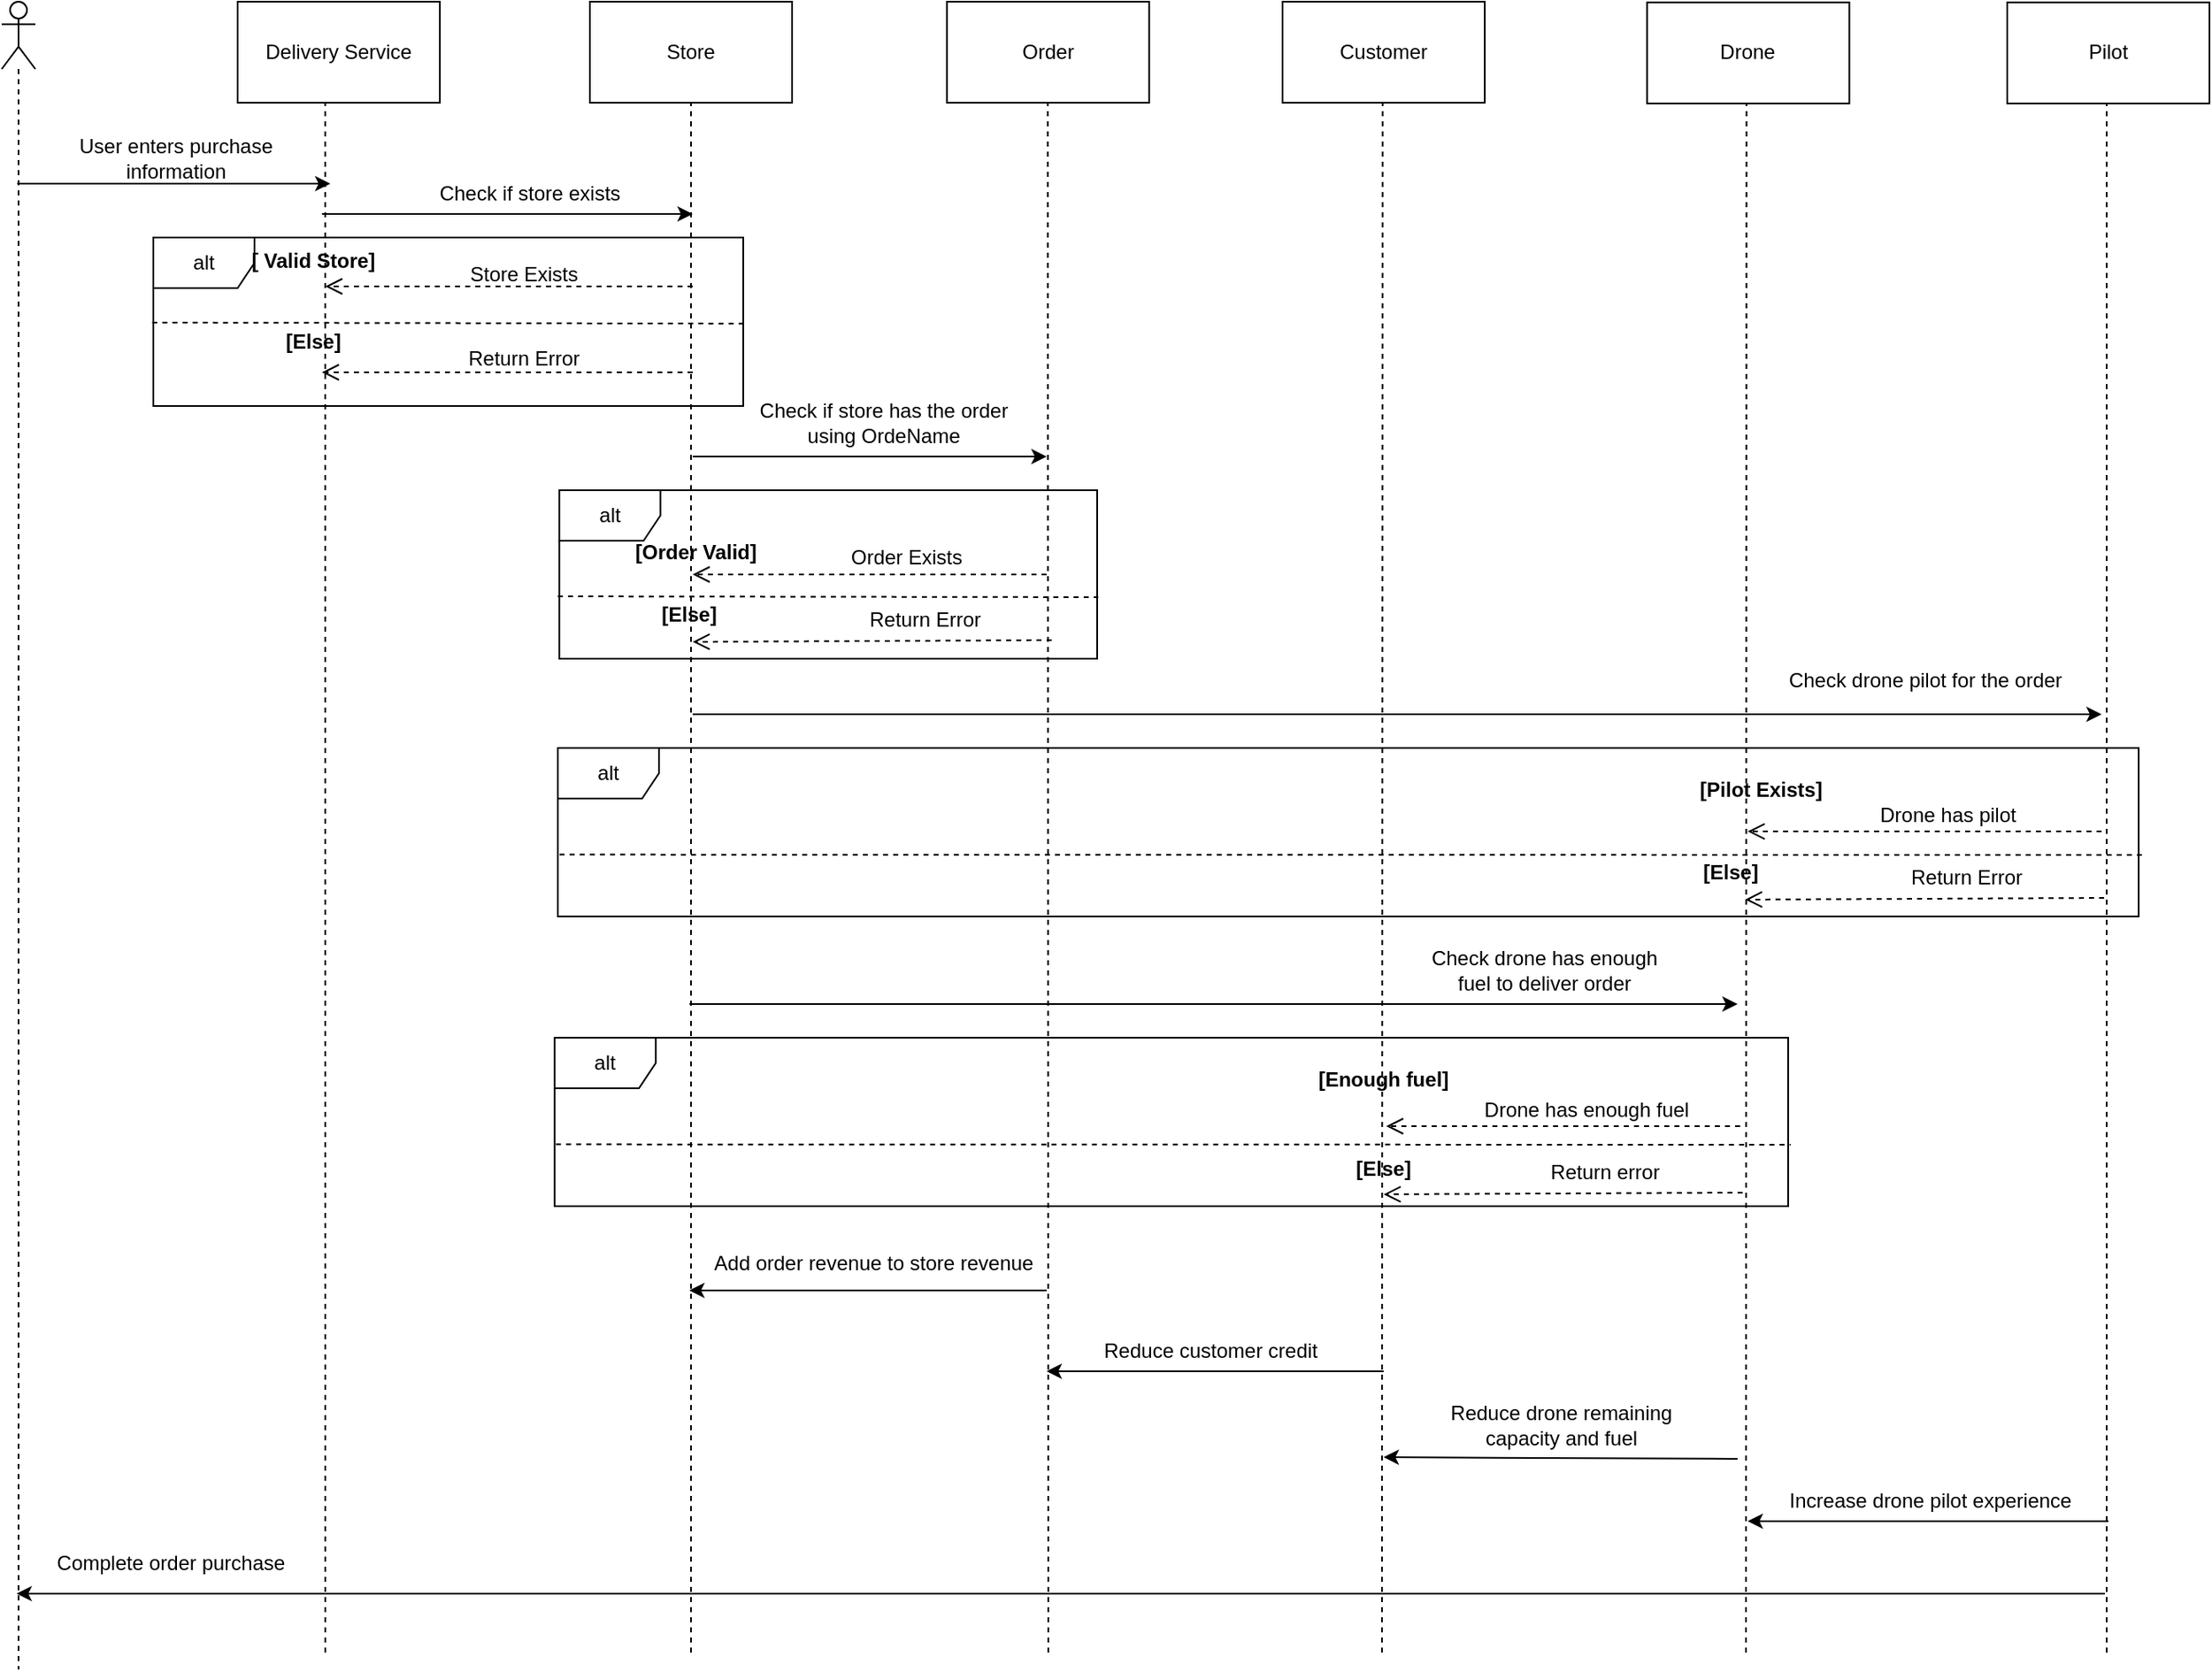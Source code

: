 <mxfile version="20.4.1" type="device"><diagram id="wyXpejQmPMlvIRf6XbL6" name="Page-1"><mxGraphModel dx="2470" dy="1090" grid="1" gridSize="10" guides="1" tooltips="1" connect="1" arrows="1" fold="1" page="0" pageScale="1" pageWidth="1169" pageHeight="827" math="0" shadow="0"><root><mxCell id="0"/><mxCell id="1" parent="0"/><mxCell id="9LQq77xbnOItUzWUzOGT-1" value="Store" style="rounded=0;whiteSpace=wrap;html=1;" vertex="1" parent="1"><mxGeometry x="249" y="160" width="120" height="60" as="geometry"/></mxCell><mxCell id="9LQq77xbnOItUzWUzOGT-2" value="Delivery Service" style="rounded=0;whiteSpace=wrap;html=1;" vertex="1" parent="1"><mxGeometry x="40" y="160" width="120" height="60" as="geometry"/></mxCell><mxCell id="9LQq77xbnOItUzWUzOGT-4" value="Customer" style="rounded=0;whiteSpace=wrap;html=1;" vertex="1" parent="1"><mxGeometry x="660" y="160" width="120" height="60" as="geometry"/></mxCell><mxCell id="9LQq77xbnOItUzWUzOGT-5" value="Drone" style="rounded=0;whiteSpace=wrap;html=1;" vertex="1" parent="1"><mxGeometry x="876.3" y="160.42" width="120" height="60" as="geometry"/></mxCell><mxCell id="9LQq77xbnOItUzWUzOGT-6" value="" style="shape=umlLifeline;participant=umlActor;perimeter=lifelinePerimeter;whiteSpace=wrap;html=1;container=1;collapsible=0;recursiveResize=0;verticalAlign=top;spacingTop=36;outlineConnect=0;" vertex="1" parent="1"><mxGeometry x="-100" y="160" width="20" height="990" as="geometry"/></mxCell><mxCell id="9LQq77xbnOItUzWUzOGT-7" value="alt" style="shape=umlFrame;whiteSpace=wrap;html=1;" vertex="1" parent="1"><mxGeometry x="-10" y="300" width="350" height="100" as="geometry"/></mxCell><mxCell id="9LQq77xbnOItUzWUzOGT-8" value="" style="endArrow=classic;html=1;rounded=0;" edge="1" parent="1"><mxGeometry width="50" height="50" relative="1" as="geometry"><mxPoint x="-90.75" y="268" as="sourcePoint"/><mxPoint x="95.0" y="268" as="targetPoint"/><Array as="points"><mxPoint x="-30" y="268"/></Array></mxGeometry></mxCell><mxCell id="9LQq77xbnOItUzWUzOGT-9" value="User enters purchase &lt;br&gt;information" style="text;html=1;align=center;verticalAlign=middle;resizable=0;points=[];autosize=1;strokeColor=none;fillColor=none;" vertex="1" parent="1"><mxGeometry x="-67" y="233" width="140" height="40" as="geometry"/></mxCell><mxCell id="9LQq77xbnOItUzWUzOGT-10" value="" style="endArrow=classic;html=1;rounded=0;" edge="1" parent="1"><mxGeometry width="50" height="50" relative="1" as="geometry"><mxPoint x="90" y="286" as="sourcePoint"/><mxPoint x="310" y="286" as="targetPoint"/></mxGeometry></mxCell><mxCell id="9LQq77xbnOItUzWUzOGT-11" value="Check if store exists" style="text;html=1;align=center;verticalAlign=middle;resizable=0;points=[];autosize=1;strokeColor=none;fillColor=none;" vertex="1" parent="1"><mxGeometry x="148" y="259" width="130" height="30" as="geometry"/></mxCell><mxCell id="9LQq77xbnOItUzWUzOGT-12" value="" style="endArrow=none;dashed=1;html=1;rounded=0;entryX=0.433;entryY=0.993;entryDx=0;entryDy=0;entryPerimeter=0;" edge="1" parent="1" target="9LQq77xbnOItUzWUzOGT-2"><mxGeometry width="50" height="50" relative="1" as="geometry"><mxPoint x="92" y="1140" as="sourcePoint"/><mxPoint x="600" y="360" as="targetPoint"/></mxGeometry></mxCell><mxCell id="9LQq77xbnOItUzWUzOGT-14" value="" style="endArrow=none;dashed=1;html=1;rounded=0;entryX=0.433;entryY=0.993;entryDx=0;entryDy=0;entryPerimeter=0;" edge="1" parent="1"><mxGeometry width="50" height="50" relative="1" as="geometry"><mxPoint x="719" y="1140" as="sourcePoint"/><mxPoint x="719.38" y="219.58" as="targetPoint"/></mxGeometry></mxCell><mxCell id="9LQq77xbnOItUzWUzOGT-15" value="" style="endArrow=none;dashed=1;html=1;rounded=0;" edge="1" parent="1"><mxGeometry width="50" height="50" relative="1" as="geometry"><mxPoint x="935" y="1140" as="sourcePoint"/><mxPoint x="935.3" y="220.42" as="targetPoint"/></mxGeometry></mxCell><mxCell id="9LQq77xbnOItUzWUzOGT-16" value="" style="endArrow=none;dashed=1;html=1;rounded=0;entryX=0.433;entryY=0.993;entryDx=0;entryDy=0;entryPerimeter=0;" edge="1" parent="1"><mxGeometry width="50" height="50" relative="1" as="geometry"><mxPoint x="309" y="1140" as="sourcePoint"/><mxPoint x="309" y="220" as="targetPoint"/></mxGeometry></mxCell><mxCell id="9LQq77xbnOItUzWUzOGT-17" value="&lt;b&gt;[ Valid Store]&lt;/b&gt;" style="text;html=1;strokeColor=none;fillColor=none;align=center;verticalAlign=middle;whiteSpace=wrap;rounded=0;" vertex="1" parent="1"><mxGeometry x="40" y="299" width="90" height="30" as="geometry"/></mxCell><mxCell id="9LQq77xbnOItUzWUzOGT-18" value="[Else]" style="text;html=1;strokeColor=none;fillColor=none;align=center;verticalAlign=middle;whiteSpace=wrap;rounded=0;fontStyle=1" vertex="1" parent="1"><mxGeometry x="55" y="347" width="60" height="30" as="geometry"/></mxCell><mxCell id="9LQq77xbnOItUzWUzOGT-19" value="" style="endArrow=none;dashed=1;html=1;rounded=0;exitX=-0.002;exitY=0.505;exitDx=0;exitDy=0;exitPerimeter=0;entryX=0.999;entryY=0.511;entryDx=0;entryDy=0;entryPerimeter=0;" edge="1" parent="1" source="9LQq77xbnOItUzWUzOGT-7" target="9LQq77xbnOItUzWUzOGT-7"><mxGeometry width="50" height="50" relative="1" as="geometry"><mxPoint x="-130" y="375" as="sourcePoint"/><mxPoint x="350" y="351" as="targetPoint"/></mxGeometry></mxCell><mxCell id="9LQq77xbnOItUzWUzOGT-20" value="" style="html=1;verticalAlign=bottom;endArrow=open;dashed=1;endSize=8;rounded=0;" edge="1" parent="1"><mxGeometry relative="1" as="geometry"><mxPoint x="310" y="380" as="sourcePoint"/><mxPoint x="90" y="380" as="targetPoint"/></mxGeometry></mxCell><mxCell id="9LQq77xbnOItUzWUzOGT-21" value="Return Error" style="text;align=center;fontStyle=0;verticalAlign=middle;spacingLeft=3;spacingRight=3;strokeColor=none;rotatable=0;points=[[0,0.5],[1,0.5]];portConstraint=eastwest;" vertex="1" parent="1"><mxGeometry x="170" y="358" width="80" height="26" as="geometry"/></mxCell><mxCell id="9LQq77xbnOItUzWUzOGT-22" value="" style="html=1;verticalAlign=bottom;endArrow=open;dashed=1;endSize=8;rounded=0;" edge="1" parent="1"><mxGeometry relative="1" as="geometry"><mxPoint x="310" y="329" as="sourcePoint"/><mxPoint x="92" y="329" as="targetPoint"/></mxGeometry></mxCell><mxCell id="9LQq77xbnOItUzWUzOGT-23" value="Store Exists" style="text;align=center;fontStyle=0;verticalAlign=middle;spacingLeft=3;spacingRight=3;strokeColor=none;rotatable=0;points=[[0,0.5],[1,0.5]];portConstraint=eastwest;" vertex="1" parent="1"><mxGeometry x="170" y="308" width="80" height="26" as="geometry"/></mxCell><mxCell id="9LQq77xbnOItUzWUzOGT-24" value="" style="endArrow=none;dashed=1;html=1;rounded=0;entryX=0.433;entryY=0.993;entryDx=0;entryDy=0;entryPerimeter=0;" edge="1" parent="1"><mxGeometry width="50" height="50" relative="1" as="geometry"><mxPoint x="521" y="1140" as="sourcePoint"/><mxPoint x="520.7" y="214.29" as="targetPoint"/></mxGeometry></mxCell><mxCell id="9LQq77xbnOItUzWUzOGT-25" value="Order" style="rounded=0;whiteSpace=wrap;html=1;" vertex="1" parent="1"><mxGeometry x="460.85" y="160" width="120" height="60" as="geometry"/></mxCell><mxCell id="9LQq77xbnOItUzWUzOGT-26" value="alt" style="shape=umlFrame;whiteSpace=wrap;html=1;" vertex="1" parent="1"><mxGeometry x="230.85" y="450" width="319.15" height="100" as="geometry"/></mxCell><mxCell id="9LQq77xbnOItUzWUzOGT-27" value="" style="endArrow=classic;html=1;rounded=0;" edge="1" parent="1"><mxGeometry width="50" height="50" relative="1" as="geometry"><mxPoint x="310" y="430" as="sourcePoint"/><mxPoint x="520" y="430" as="targetPoint"/></mxGeometry></mxCell><mxCell id="9LQq77xbnOItUzWUzOGT-28" value="Check if store has the order &lt;br&gt;using OrdeName" style="text;html=1;align=center;verticalAlign=middle;resizable=0;points=[];autosize=1;strokeColor=none;fillColor=none;" vertex="1" parent="1"><mxGeometry x="338" y="390" width="170" height="40" as="geometry"/></mxCell><mxCell id="9LQq77xbnOItUzWUzOGT-29" value="&lt;b&gt;[Order Valid]&lt;/b&gt;" style="text;html=1;strokeColor=none;fillColor=none;align=center;verticalAlign=middle;whiteSpace=wrap;rounded=0;" vertex="1" parent="1"><mxGeometry x="264" y="472" width="96" height="30" as="geometry"/></mxCell><mxCell id="9LQq77xbnOItUzWUzOGT-30" value="[Else]" style="text;html=1;strokeColor=none;fillColor=none;align=center;verticalAlign=middle;whiteSpace=wrap;rounded=0;fontStyle=1" vertex="1" parent="1"><mxGeometry x="278" y="509" width="60" height="30" as="geometry"/></mxCell><mxCell id="9LQq77xbnOItUzWUzOGT-31" value="" style="html=1;verticalAlign=bottom;endArrow=open;dashed=1;endSize=8;rounded=0;" edge="1" parent="1"><mxGeometry relative="1" as="geometry"><mxPoint x="523" y="539" as="sourcePoint"/><mxPoint x="310" y="540" as="targetPoint"/></mxGeometry></mxCell><mxCell id="9LQq77xbnOItUzWUzOGT-32" value="Return Error" style="text;align=center;fontStyle=0;verticalAlign=middle;spacingLeft=3;spacingRight=3;strokeColor=none;rotatable=0;points=[[0,0.5],[1,0.5]];portConstraint=eastwest;" vertex="1" parent="1"><mxGeometry x="408" y="513" width="80" height="26" as="geometry"/></mxCell><mxCell id="9LQq77xbnOItUzWUzOGT-33" value="" style="html=1;verticalAlign=bottom;endArrow=open;dashed=1;endSize=8;rounded=0;" edge="1" parent="1"><mxGeometry relative="1" as="geometry"><mxPoint x="520" y="500" as="sourcePoint"/><mxPoint x="310" y="500" as="targetPoint"/></mxGeometry></mxCell><mxCell id="9LQq77xbnOItUzWUzOGT-34" value="Order Exists" style="text;align=center;fontStyle=0;verticalAlign=middle;spacingLeft=3;spacingRight=3;strokeColor=none;rotatable=0;points=[[0,0.5],[1,0.5]];portConstraint=eastwest;" vertex="1" parent="1"><mxGeometry x="397" y="476" width="80" height="26" as="geometry"/></mxCell><mxCell id="9LQq77xbnOItUzWUzOGT-35" value="" style="endArrow=none;dashed=1;html=1;rounded=0;exitX=-0.002;exitY=0.505;exitDx=0;exitDy=0;exitPerimeter=0;entryX=1.002;entryY=0.635;entryDx=0;entryDy=0;entryPerimeter=0;" edge="1" parent="1" target="9LQq77xbnOItUzWUzOGT-26"><mxGeometry width="50" height="50" relative="1" as="geometry"><mxPoint x="230" y="513" as="sourcePoint"/><mxPoint x="710.96" y="513.5" as="targetPoint"/></mxGeometry></mxCell><mxCell id="9LQq77xbnOItUzWUzOGT-78" value="Pilot" style="rounded=0;whiteSpace=wrap;html=1;" vertex="1" parent="1"><mxGeometry x="1090" y="160.42" width="120" height="60" as="geometry"/></mxCell><mxCell id="9LQq77xbnOItUzWUzOGT-79" value="" style="endArrow=none;dashed=1;html=1;rounded=0;" edge="1" parent="1"><mxGeometry width="50" height="50" relative="1" as="geometry"><mxPoint x="1149" y="1140" as="sourcePoint"/><mxPoint x="1149.0" y="220.42" as="targetPoint"/></mxGeometry></mxCell><mxCell id="9LQq77xbnOItUzWUzOGT-90" value="alt" style="shape=umlFrame;whiteSpace=wrap;html=1;" vertex="1" parent="1"><mxGeometry x="230" y="603" width="938" height="100" as="geometry"/></mxCell><mxCell id="9LQq77xbnOItUzWUzOGT-91" value="" style="endArrow=classic;html=1;rounded=0;" edge="1" parent="1"><mxGeometry width="50" height="50" relative="1" as="geometry"><mxPoint x="310" y="583" as="sourcePoint"/><mxPoint x="1146" y="583" as="targetPoint"/></mxGeometry></mxCell><mxCell id="9LQq77xbnOItUzWUzOGT-92" value="Check drone pilot for the order" style="text;html=1;align=center;verticalAlign=middle;resizable=0;points=[];autosize=1;strokeColor=none;fillColor=none;" vertex="1" parent="1"><mxGeometry x="946" y="548" width="190" height="30" as="geometry"/></mxCell><mxCell id="9LQq77xbnOItUzWUzOGT-93" value="&lt;b&gt;[Pilot Exists]&lt;/b&gt;" style="text;html=1;strokeColor=none;fillColor=none;align=center;verticalAlign=middle;whiteSpace=wrap;rounded=0;" vertex="1" parent="1"><mxGeometry x="896" y="613" width="96" height="30" as="geometry"/></mxCell><mxCell id="9LQq77xbnOItUzWUzOGT-94" value="[Else]" style="text;html=1;strokeColor=none;fillColor=none;align=center;verticalAlign=middle;whiteSpace=wrap;rounded=0;fontStyle=1" vertex="1" parent="1"><mxGeometry x="896" y="662" width="60" height="30" as="geometry"/></mxCell><mxCell id="9LQq77xbnOItUzWUzOGT-95" value="" style="html=1;verticalAlign=bottom;endArrow=open;dashed=1;endSize=8;rounded=0;" edge="1" parent="1"><mxGeometry relative="1" as="geometry"><mxPoint x="1147.5" y="692" as="sourcePoint"/><mxPoint x="934.5" y="693" as="targetPoint"/></mxGeometry></mxCell><mxCell id="9LQq77xbnOItUzWUzOGT-96" value="Return Error" style="text;align=center;fontStyle=0;verticalAlign=middle;spacingLeft=3;spacingRight=3;strokeColor=none;rotatable=0;points=[[0,0.5],[1,0.5]];portConstraint=eastwest;" vertex="1" parent="1"><mxGeometry x="1026" y="666" width="80" height="26" as="geometry"/></mxCell><mxCell id="9LQq77xbnOItUzWUzOGT-97" value="" style="html=1;verticalAlign=bottom;endArrow=open;dashed=1;endSize=8;rounded=0;" edge="1" parent="1"><mxGeometry relative="1" as="geometry"><mxPoint x="1146" y="652.55" as="sourcePoint"/><mxPoint x="936" y="652.55" as="targetPoint"/></mxGeometry></mxCell><mxCell id="9LQq77xbnOItUzWUzOGT-98" value="Drone has pilot" style="text;align=center;fontStyle=0;verticalAlign=middle;spacingLeft=3;spacingRight=3;strokeColor=none;rotatable=0;points=[[0,0.5],[1,0.5]];portConstraint=eastwest;" vertex="1" parent="1"><mxGeometry x="1015" y="629" width="80" height="26" as="geometry"/></mxCell><mxCell id="9LQq77xbnOItUzWUzOGT-99" value="" style="endArrow=none;dashed=1;html=1;rounded=0;exitX=0.001;exitY=0.633;exitDx=0;exitDy=0;exitPerimeter=0;entryX=1.002;entryY=0.635;entryDx=0;entryDy=0;entryPerimeter=0;" edge="1" parent="1" target="9LQq77xbnOItUzWUzOGT-90" source="9LQq77xbnOItUzWUzOGT-90"><mxGeometry width="50" height="50" relative="1" as="geometry"><mxPoint x="848" y="666" as="sourcePoint"/><mxPoint x="1328.96" y="666.5" as="targetPoint"/></mxGeometry></mxCell><mxCell id="9LQq77xbnOItUzWUzOGT-110" value="alt" style="shape=umlFrame;whiteSpace=wrap;html=1;" vertex="1" parent="1"><mxGeometry x="228.12" y="775" width="731.88" height="100" as="geometry"/></mxCell><mxCell id="9LQq77xbnOItUzWUzOGT-111" value="" style="endArrow=classic;html=1;rounded=0;" edge="1" parent="1"><mxGeometry width="50" height="50" relative="1" as="geometry"><mxPoint x="308.12" y="755" as="sourcePoint"/><mxPoint x="930" y="755" as="targetPoint"/></mxGeometry></mxCell><mxCell id="9LQq77xbnOItUzWUzOGT-112" value="Check drone has enough &lt;br&gt;fuel to deliver order" style="text;html=1;align=center;verticalAlign=middle;resizable=0;points=[];autosize=1;strokeColor=none;fillColor=none;" vertex="1" parent="1"><mxGeometry x="735" y="715" width="160" height="40" as="geometry"/></mxCell><mxCell id="9LQq77xbnOItUzWUzOGT-113" value="&lt;b&gt;[Enough fuel]&lt;/b&gt;" style="text;html=1;strokeColor=none;fillColor=none;align=center;verticalAlign=middle;whiteSpace=wrap;rounded=0;" vertex="1" parent="1"><mxGeometry x="672" y="785" width="96" height="30" as="geometry"/></mxCell><mxCell id="9LQq77xbnOItUzWUzOGT-114" value="[Else]" style="text;html=1;strokeColor=none;fillColor=none;align=center;verticalAlign=middle;whiteSpace=wrap;rounded=0;fontStyle=1" vertex="1" parent="1"><mxGeometry x="690" y="838" width="60" height="30" as="geometry"/></mxCell><mxCell id="9LQq77xbnOItUzWUzOGT-115" value="" style="html=1;verticalAlign=bottom;endArrow=open;dashed=1;endSize=8;rounded=0;" edge="1" parent="1"><mxGeometry relative="1" as="geometry"><mxPoint x="933.0" y="866.95" as="sourcePoint"/><mxPoint x="720" y="867.95" as="targetPoint"/></mxGeometry></mxCell><mxCell id="9LQq77xbnOItUzWUzOGT-116" value="Return error" style="text;align=center;fontStyle=0;verticalAlign=middle;spacingLeft=3;spacingRight=3;strokeColor=none;rotatable=0;points=[[0,0.5],[1,0.5]];portConstraint=eastwest;" vertex="1" parent="1"><mxGeometry x="811.5" y="840.95" width="80" height="26" as="geometry"/></mxCell><mxCell id="9LQq77xbnOItUzWUzOGT-117" value="" style="html=1;verticalAlign=bottom;endArrow=open;dashed=1;endSize=8;rounded=0;" edge="1" parent="1"><mxGeometry relative="1" as="geometry"><mxPoint x="931.5" y="827.5" as="sourcePoint"/><mxPoint x="721.5" y="827.5" as="targetPoint"/></mxGeometry></mxCell><mxCell id="9LQq77xbnOItUzWUzOGT-118" value="Drone has enough fuel" style="text;align=center;fontStyle=0;verticalAlign=middle;spacingLeft=3;spacingRight=3;strokeColor=none;rotatable=0;points=[[0,0.5],[1,0.5]];portConstraint=eastwest;" vertex="1" parent="1"><mxGeometry x="800.5" y="803.95" width="80" height="26" as="geometry"/></mxCell><mxCell id="9LQq77xbnOItUzWUzOGT-119" value="" style="endArrow=none;dashed=1;html=1;rounded=0;exitX=0.001;exitY=0.633;exitDx=0;exitDy=0;exitPerimeter=0;entryX=1.002;entryY=0.635;entryDx=0;entryDy=0;entryPerimeter=0;" edge="1" parent="1" source="9LQq77xbnOItUzWUzOGT-110" target="9LQq77xbnOItUzWUzOGT-110"><mxGeometry width="50" height="50" relative="1" as="geometry"><mxPoint x="846.12" y="838" as="sourcePoint"/><mxPoint x="1327.08" y="838.5" as="targetPoint"/></mxGeometry></mxCell><mxCell id="9LQq77xbnOItUzWUzOGT-122" value="" style="endArrow=classic;html=1;rounded=0;" edge="1" parent="1"><mxGeometry width="50" height="50" relative="1" as="geometry"><mxPoint x="720" y="973" as="sourcePoint"/><mxPoint x="520" y="973" as="targetPoint"/></mxGeometry></mxCell><mxCell id="9LQq77xbnOItUzWUzOGT-123" value="Reduce customer credit" style="text;html=1;align=center;verticalAlign=middle;resizable=0;points=[];autosize=1;strokeColor=none;fillColor=none;" vertex="1" parent="1"><mxGeometry x="542" y="946" width="150" height="30" as="geometry"/></mxCell><mxCell id="9LQq77xbnOItUzWUzOGT-124" value="" style="endArrow=classic;html=1;rounded=0;" edge="1" parent="1"><mxGeometry width="50" height="50" relative="1" as="geometry"><mxPoint x="520" y="925" as="sourcePoint"/><mxPoint x="308" y="925.0" as="targetPoint"/></mxGeometry></mxCell><mxCell id="9LQq77xbnOItUzWUzOGT-125" value="Add order revenue to store revenue" style="text;html=1;align=center;verticalAlign=middle;resizable=0;points=[];autosize=1;strokeColor=none;fillColor=none;" vertex="1" parent="1"><mxGeometry x="312" y="894" width="210" height="30" as="geometry"/></mxCell><mxCell id="9LQq77xbnOItUzWUzOGT-126" value="" style="endArrow=classic;html=1;rounded=0;" edge="1" parent="1"><mxGeometry width="50" height="50" relative="1" as="geometry"><mxPoint x="930" y="1025" as="sourcePoint"/><mxPoint x="720" y="1024" as="targetPoint"/></mxGeometry></mxCell><mxCell id="9LQq77xbnOItUzWUzOGT-127" value="Reduce drone remaining &lt;br&gt;capacity and fuel" style="text;html=1;align=center;verticalAlign=middle;resizable=0;points=[];autosize=1;strokeColor=none;fillColor=none;" vertex="1" parent="1"><mxGeometry x="750" y="985" width="150" height="40" as="geometry"/></mxCell><mxCell id="9LQq77xbnOItUzWUzOGT-128" value="" style="endArrow=classic;html=1;rounded=0;" edge="1" parent="1"><mxGeometry width="50" height="50" relative="1" as="geometry"><mxPoint x="1150" y="1062" as="sourcePoint"/><mxPoint x="936" y="1062" as="targetPoint"/></mxGeometry></mxCell><mxCell id="9LQq77xbnOItUzWUzOGT-129" value="Increase drone pilot experience" style="text;html=1;align=center;verticalAlign=middle;resizable=0;points=[];autosize=1;strokeColor=none;fillColor=none;" vertex="1" parent="1"><mxGeometry x="949" y="1035" width="190" height="30" as="geometry"/></mxCell><mxCell id="9LQq77xbnOItUzWUzOGT-130" value="" style="endArrow=classic;html=1;rounded=0;" edge="1" parent="1"><mxGeometry width="50" height="50" relative="1" as="geometry"><mxPoint x="1148" y="1105" as="sourcePoint"/><mxPoint x="-91.167" y="1105" as="targetPoint"/></mxGeometry></mxCell><mxCell id="9LQq77xbnOItUzWUzOGT-132" value="Complete order purchase" style="text;html=1;align=center;verticalAlign=middle;resizable=0;points=[];autosize=1;strokeColor=none;fillColor=none;" vertex="1" parent="1"><mxGeometry x="-80" y="1072" width="160" height="30" as="geometry"/></mxCell></root></mxGraphModel></diagram></mxfile>